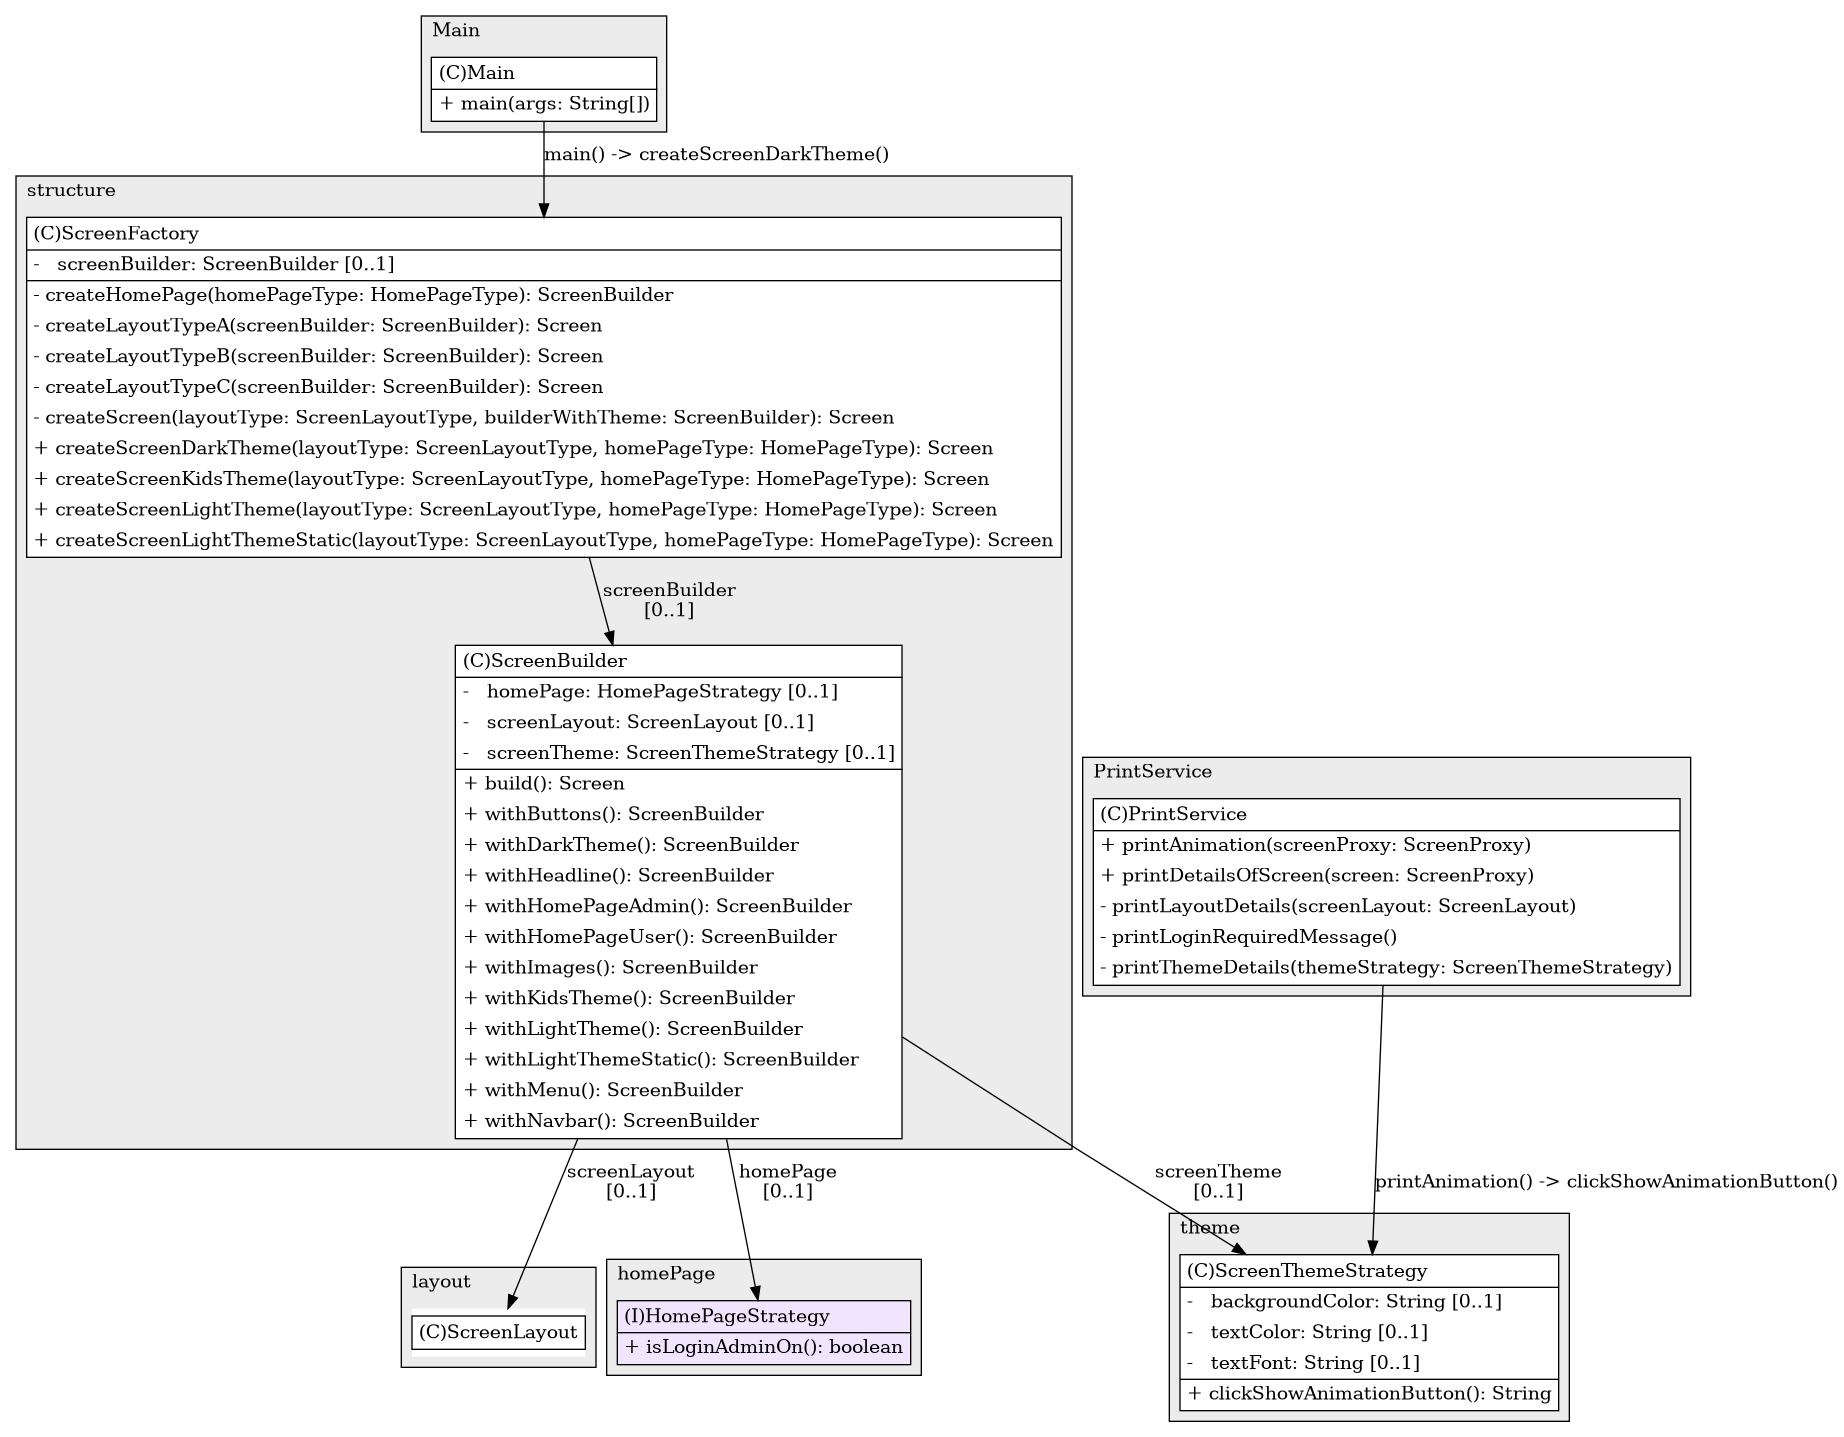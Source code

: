 @startuml

/' diagram meta data start
config=StructureConfiguration;
{
  "projectClassification": {
    "searchMode": "OpenProject", // OpenProject, AllProjects
    "includedProjects": "",
    "pathEndKeywords": "*.impl",
    "isClientPath": "",
    "isClientName": "",
    "isTestPath": "",
    "isTestName": "",
    "isMappingPath": "",
    "isMappingName": "",
    "isDataAccessPath": "",
    "isDataAccessName": "",
    "isDataStructurePath": "",
    "isDataStructureName": "",
    "isInterfaceStructuresPath": "",
    "isInterfaceStructuresName": "",
    "isEntryPointPath": "",
    "isEntryPointName": "",
    "treatFinalFieldsAsMandatory": false
  },
  "graphRestriction": {
    "classPackageExcludeFilter": "",
    "classPackageIncludeFilter": "",
    "classNameExcludeFilter": "Main",
    "classNameIncludeFilter": "",
    "methodNameExcludeFilter": "",
    "methodNameIncludeFilter": "",
    "removeByInheritance": "", // inheritance/annotation based filtering is done in a second step
    "removeByAnnotation": "",
    "removeByClassPackage": "", // cleanup the graph after inheritance/annotation based filtering is done
    "removeByClassName": "",
    "cutMappings": true,
    "cutEnum": false,
    "cutTests": true,
    "cutClient": true,
    "cutDataAccess": true,
    "cutInterfaceStructures": true,
    "cutDataStructures": true,
    "cutGetterAndSetter": true,
    "cutConstructors": true
  },
  "graphTraversal": {
    "forwardDepth": 3,
    "backwardDepth": 3,
    "classPackageExcludeFilter": "",
    "classPackageIncludeFilter": "",
    "classNameExcludeFilter": "",
    "classNameIncludeFilter": "",
    "methodNameExcludeFilter": "",
    "methodNameIncludeFilter": "",
    "hideMappings": false,
    "hideDataStructures": false,
    "hidePrivateMethods": false,
    "hideInterfaceCalls": false, // indirection: implementation -> interface (is hidden) -> implementation
    "onlyShowApplicationEntryPoints": false, // root node is included
    "useMethodCallsForStructureDiagram": "ForwardOnly" // ForwardOnly, BothDirections, No
  },
  "details": {
    "aggregation": "GroupByClass", // ByClass, GroupByClass, None
    "showClassGenericTypes": true,
    "showMethods": true,
    "showMethodParameterNames": true,
    "showMethodParameterTypes": true,
    "showMethodReturnType": true,
    "showPackageLevels": 2,
    "showDetailedClassStructure": true
  },
  "rootClass": "Main",
  "extensionCallbackMethod": "" // qualified.class.name#methodName - signature: public static String method(String)
}
diagram meta data end '/



digraph g {
    rankdir="TB"
    splines=polyline
    

'nodes 
subgraph cluster_110327241 { 
   	label=theme
	labeljust=l
	fillcolor="#ececec"
	style=filled
   
   ScreenThemeStrategy110327241[
	label=<<TABLE BORDER="1" CELLBORDER="0" CELLPADDING="4" CELLSPACING="0">
<TR><TD ALIGN="LEFT" >(C)ScreenThemeStrategy</TD></TR>
<HR/>
<TR><TD ALIGN="LEFT" >-   backgroundColor: String [0..1]</TD></TR>
<TR><TD ALIGN="LEFT" >-   textColor: String [0..1]</TD></TR>
<TR><TD ALIGN="LEFT" >-   textFont: String [0..1]</TD></TR>
<HR/>
<TR><TD ALIGN="LEFT" >+ clickShowAnimationButton(): String</TD></TR>
</TABLE>>
	style=filled
	margin=0
	shape=plaintext
	fillcolor="#FFFFFF"
];
} 

subgraph cluster_1109722326 { 
   	label=layout
	labeljust=l
	fillcolor="#ececec"
	style=filled
   
   ScreenLayout1109722326[
	label=<<TABLE BORDER="1" CELLBORDER="0" CELLPADDING="4" CELLSPACING="0">
<TR><TD ALIGN="LEFT" >(C)ScreenLayout</TD></TR>
</TABLE>>
	style=filled
	margin=0
	shape=plaintext
	fillcolor="#FFFFFF"
];
} 

subgraph cluster_144518515 { 
   	label=structure
	labeljust=l
	fillcolor="#ececec"
	style=filled
   
   ScreenBuilder144518515[
	label=<<TABLE BORDER="1" CELLBORDER="0" CELLPADDING="4" CELLSPACING="0">
<TR><TD ALIGN="LEFT" >(C)ScreenBuilder</TD></TR>
<HR/>
<TR><TD ALIGN="LEFT" >-   homePage: HomePageStrategy [0..1]</TD></TR>
<TR><TD ALIGN="LEFT" >-   screenLayout: ScreenLayout [0..1]</TD></TR>
<TR><TD ALIGN="LEFT" >-   screenTheme: ScreenThemeStrategy [0..1]</TD></TR>
<HR/>
<TR><TD ALIGN="LEFT" >+ build(): Screen</TD></TR>
<TR><TD ALIGN="LEFT" >+ withButtons(): ScreenBuilder</TD></TR>
<TR><TD ALIGN="LEFT" >+ withDarkTheme(): ScreenBuilder</TD></TR>
<TR><TD ALIGN="LEFT" >+ withHeadline(): ScreenBuilder</TD></TR>
<TR><TD ALIGN="LEFT" >+ withHomePageAdmin(): ScreenBuilder</TD></TR>
<TR><TD ALIGN="LEFT" >+ withHomePageUser(): ScreenBuilder</TD></TR>
<TR><TD ALIGN="LEFT" >+ withImages(): ScreenBuilder</TD></TR>
<TR><TD ALIGN="LEFT" >+ withKidsTheme(): ScreenBuilder</TD></TR>
<TR><TD ALIGN="LEFT" >+ withLightTheme(): ScreenBuilder</TD></TR>
<TR><TD ALIGN="LEFT" >+ withLightThemeStatic(): ScreenBuilder</TD></TR>
<TR><TD ALIGN="LEFT" >+ withMenu(): ScreenBuilder</TD></TR>
<TR><TD ALIGN="LEFT" >+ withNavbar(): ScreenBuilder</TD></TR>
</TABLE>>
	style=filled
	margin=0
	shape=plaintext
	fillcolor="#FFFFFF"
];

ScreenFactory144518515[
	label=<<TABLE BORDER="1" CELLBORDER="0" CELLPADDING="4" CELLSPACING="0">
<TR><TD ALIGN="LEFT" >(C)ScreenFactory</TD></TR>
<HR/>
<TR><TD ALIGN="LEFT" >-   screenBuilder: ScreenBuilder [0..1]</TD></TR>
<HR/>
<TR><TD ALIGN="LEFT" >- createHomePage(homePageType: HomePageType): ScreenBuilder</TD></TR>
<TR><TD ALIGN="LEFT" >- createLayoutTypeA(screenBuilder: ScreenBuilder): Screen</TD></TR>
<TR><TD ALIGN="LEFT" >- createLayoutTypeB(screenBuilder: ScreenBuilder): Screen</TD></TR>
<TR><TD ALIGN="LEFT" >- createLayoutTypeC(screenBuilder: ScreenBuilder): Screen</TD></TR>
<TR><TD ALIGN="LEFT" >- createScreen(layoutType: ScreenLayoutType, builderWithTheme: ScreenBuilder): Screen</TD></TR>
<TR><TD ALIGN="LEFT" >+ createScreenDarkTheme(layoutType: ScreenLayoutType, homePageType: HomePageType): Screen</TD></TR>
<TR><TD ALIGN="LEFT" >+ createScreenKidsTheme(layoutType: ScreenLayoutType, homePageType: HomePageType): Screen</TD></TR>
<TR><TD ALIGN="LEFT" >+ createScreenLightTheme(layoutType: ScreenLayoutType, homePageType: HomePageType): Screen</TD></TR>
<TR><TD ALIGN="LEFT" >+ createScreenLightThemeStatic(layoutType: ScreenLayoutType, homePageType: HomePageType): Screen</TD></TR>
</TABLE>>
	style=filled
	margin=0
	shape=plaintext
	fillcolor="#FFFFFF"
];
} 

subgraph cluster_2006510744 { 
   	label=PrintService
	labeljust=l
	fillcolor="#ececec"
	style=filled
   
   PrintService2006510744[
	label=<<TABLE BORDER="1" CELLBORDER="0" CELLPADDING="4" CELLSPACING="0">
<TR><TD ALIGN="LEFT" >(C)PrintService</TD></TR>
<HR/>
<TR><TD ALIGN="LEFT" >+ printAnimation(screenProxy: ScreenProxy)</TD></TR>
<TR><TD ALIGN="LEFT" >+ printDetailsOfScreen(screen: ScreenProxy)</TD></TR>
<TR><TD ALIGN="LEFT" >- printLayoutDetails(screenLayout: ScreenLayout)</TD></TR>
<TR><TD ALIGN="LEFT" >- printLoginRequiredMessage()</TD></TR>
<TR><TD ALIGN="LEFT" >- printThemeDetails(themeStrategy: ScreenThemeStrategy)</TD></TR>
</TABLE>>
	style=filled
	margin=0
	shape=plaintext
	fillcolor="#FFFFFF"
];
} 

subgraph cluster_2390489 { 
   	label=Main
	labeljust=l
	fillcolor="#ececec"
	style=filled
   
   Main2390489[
	label=<<TABLE BORDER="1" CELLBORDER="0" CELLPADDING="4" CELLSPACING="0">
<TR><TD ALIGN="LEFT" >(C)Main</TD></TR>
<HR/>
<TR><TD ALIGN="LEFT" >+ main(args: String[])</TD></TR>
</TABLE>>
	style=filled
	margin=0
	shape=plaintext
	fillcolor="#FFFFFF"
];
} 

subgraph cluster_486325234 { 
   	label=homePage
	labeljust=l
	fillcolor="#ececec"
	style=filled
   
   HomePageStrategy486325234[
	label=<<TABLE BORDER="1" CELLBORDER="0" CELLPADDING="4" CELLSPACING="0">
<TR><TD ALIGN="LEFT" >(I)HomePageStrategy</TD></TR>
<HR/>
<TR><TD ALIGN="LEFT" >+ isLoginAdminOn(): boolean</TD></TR>
</TABLE>>
	style=filled
	margin=0
	shape=plaintext
	fillcolor="#F1E5FD"
];
} 

'edges    
Main2390489 -> ScreenFactory144518515[label="main() -> createScreenDarkTheme()"];
PrintService2006510744 -> ScreenThemeStrategy110327241[label="printAnimation() -> clickShowAnimationButton()"];
ScreenBuilder144518515 -> HomePageStrategy486325234[label="homePage
[0..1]"];
ScreenBuilder144518515 -> ScreenLayout1109722326[label="screenLayout
[0..1]"];
ScreenBuilder144518515 -> ScreenThemeStrategy110327241[label="screenTheme
[0..1]"];
ScreenFactory144518515 -> ScreenBuilder144518515[label="screenBuilder
[0..1]"];
    
}
@enduml